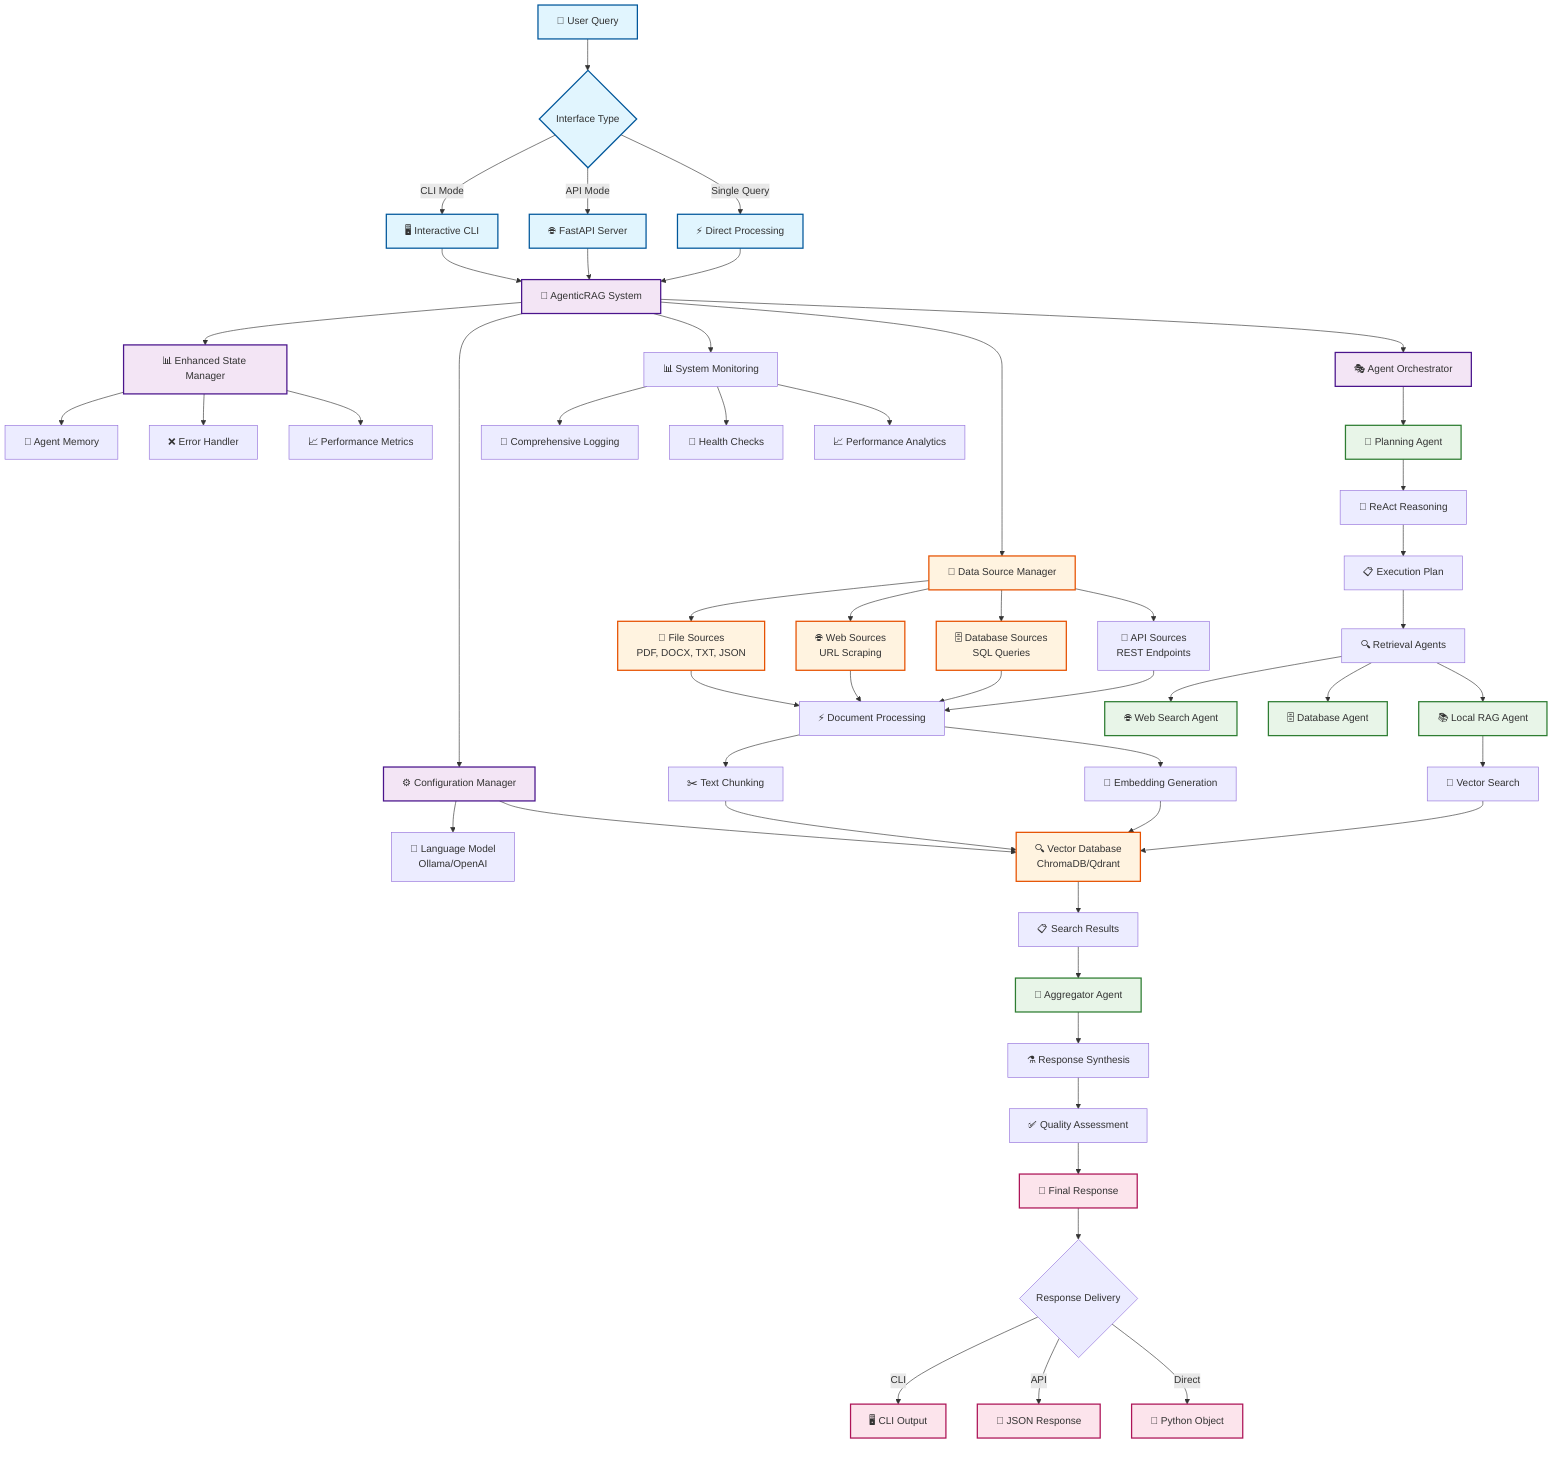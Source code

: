 flowchart TD
    User[👤 User Query] --> Interface{Interface Type}
    
    Interface -->|CLI Mode| CLI[🖥️ Interactive CLI]
    Interface -->|API Mode| API[🌐 FastAPI Server]
    Interface -->|Single Query| Direct[⚡ Direct Processing]
    
    CLI --> System[🎯 AgenticRAG System]
    API --> System
    Direct --> System
    
    System --> Config[⚙️ Configuration Manager]
    Config --> LLM[🤖 Language Model<br/>Ollama/OpenAI]
    Config --> VectorDB[🔍 Vector Database<br/>ChromaDB/Qdrant]
    
    System --> StateManager[📊 Enhanced State Manager]
    StateManager --> Memory[🧠 Agent Memory]
    StateManager --> ErrorHandler[❌ Error Handler]
    StateManager --> Metrics[📈 Performance Metrics]
    
    System --> DataManager[📁 Data Source Manager]
    DataManager --> FileSource[📄 File Sources<br/>PDF, DOCX, TXT, JSON]
    DataManager --> WebSource[🌐 Web Sources<br/>URL Scraping]
    DataManager --> DBSource[🗄️ Database Sources<br/>SQL Queries]
    DataManager --> APISource[🔗 API Sources<br/>REST Endpoints]
    
    FileSource --> Processing[⚡ Document Processing]
    WebSource --> Processing
    DBSource --> Processing
    APISource --> Processing
    
    Processing --> Chunking[✂️ Text Chunking]
    Processing --> Embedding[🔢 Embedding Generation]
    Chunking --> VectorDB
    Embedding --> VectorDB
    
    System --> AgentOrchestrator[🎭 Agent Orchestrator]
    
    AgentOrchestrator --> PlanningAgent[🎯 Planning Agent]
    PlanningAgent --> ReactReasoning[🤔 ReAct Reasoning]
    ReactReasoning --> ExecutionPlan[📋 Execution Plan]
    
    ExecutionPlan --> RetrievalAgents[🔍 Retrieval Agents]
    RetrievalAgents --> LocalRAG[📚 Local RAG Agent]
    RetrievalAgents --> WebSearch[🌐 Web Search Agent]
    RetrievalAgents --> DatabaseAgent[🗄️ Database Agent]
    
    LocalRAG --> VectorSearch[🔎 Vector Search]
    VectorSearch --> VectorDB
    VectorDB --> SearchResults[📋 Search Results]
    
    SearchResults --> AggregatorAgent[🎯 Aggregator Agent]
    AggregatorAgent --> Synthesis[⚗️ Response Synthesis]
    Synthesis --> QualityAssessment[✅ Quality Assessment]
    QualityAssessment --> FinalResponse[📝 Final Response]
    
    FinalResponse --> ResponseDelivery{Response Delivery}
    ResponseDelivery -->|CLI| CLIOutput[🖥️ CLI Output]
    ResponseDelivery -->|API| JSONResponse[📄 JSON Response]
    ResponseDelivery -->|Direct| PythonObject[🐍 Python Object]
    
    System --> Monitoring[📊 System Monitoring]
    Monitoring --> Logging[📝 Comprehensive Logging]
    Monitoring --> HealthChecks[💚 Health Checks]
    Monitoring --> Analytics[📈 Performance Analytics]
    
    classDef userNode fill:#e1f5fe,stroke:#01579b,stroke-width:2px
    classDef systemNode fill:#f3e5f5,stroke:#4a148c,stroke-width:2px
    classDef agentNode fill:#e8f5e8,stroke:#2e7d32,stroke-width:2px
    classDef dataNode fill:#fff3e0,stroke:#e65100,stroke-width:2px
    classDef outputNode fill:#fce4ec,stroke:#ad1457,stroke-width:2px
    
    class User,Interface,CLI,API,Direct userNode
    class System,AgentOrchestrator,StateManager,Config systemNode
    class PlanningAgent,LocalRAG,WebSearch,DatabaseAgent,AggregatorAgent agentNode
    class DataManager,FileSource,WebSource,DBSource,VectorDB dataNode
    class FinalResponse,CLIOutput,JSONResponse,PythonObject outputNode